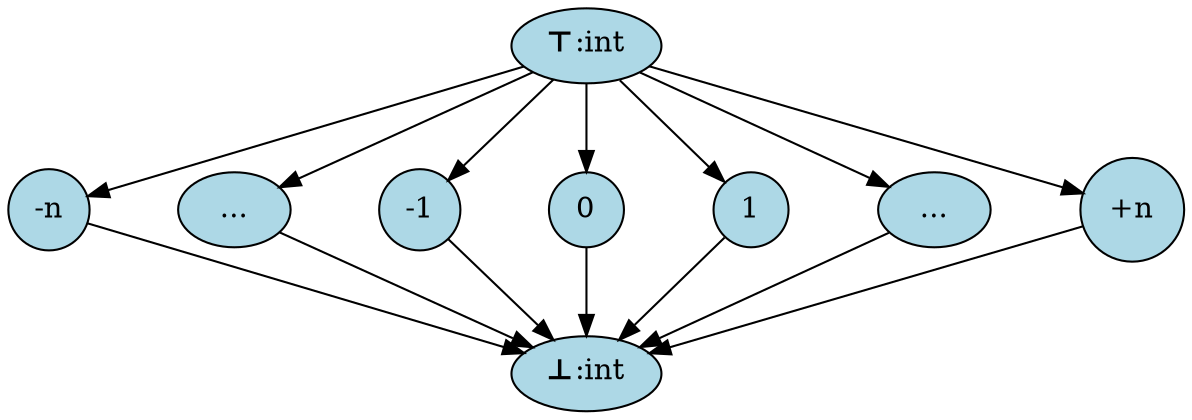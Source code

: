 digraph Lattice {
    compound = true;
    // Define nodes
    splines=false;
    node [shape=circle, style=filled];
    nodesep=0.6;

    // ----------------------
    // Integers
    INT_TOP [label=<<B>⊤</B >:int>, fillcolor=lightblue, shape=oval];
    INT_BOT [label=<<B>⊥</B>:int>, fillcolor=lightblue, shape=oval];

    INT_MIN     [label="-n" , fillcolor=lightblue];
    INT_MINDOTS [label="...", fillcolor=lightblue shape=oval];
    INT_MINUS   [label="-1" , fillcolor=lightblue];
    INT_ZERO    [label="0"  , fillcolor=lightblue];
    INT_PLUS    [label="1"  , fillcolor=lightblue];
    INT_MAXDOTS [label="...", fillcolor=lightblue, shape=oval];
    INT_MAX     [label="+n" , fillcolor=lightblue];

    INT_TOP     -> INT_MIN;
    INT_TOP     -> INT_MINDOTS;
    INT_TOP     -> INT_MINUS;
    INT_TOP     -> INT_ZERO;
    INT_TOP     -> INT_PLUS;
    INT_TOP     -> INT_MAXDOTS;
    INT_TOP     -> INT_MAX;
    INT_MIN     -> INT_BOT;
    INT_MINDOTS -> INT_BOT;
    INT_MINUS   -> INT_BOT;
    INT_ZERO    -> INT_BOT;
    INT_PLUS    -> INT_BOT;
    INT_MAXDOTS -> INT_BOT;
    INT_MAX     -> INT_BOT;

    INT_MIN -> INT_MINDOTS -> INT_MINUS -> INT_ZERO -> INT_PLUS -> INT_MAXDOTS -> INT_MAX [style=invis];

    // Additional customization
    {rank=same; INT_MIN; INT_MINDOTS; INT_MINUS; INT_ZERO; INT_PLUS; INT_MAXDOTS; INT_MAX; }
}
